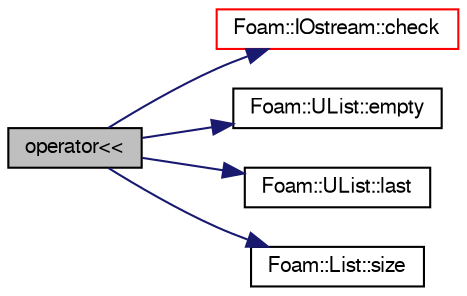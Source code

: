 digraph "operator&lt;&lt;"
{
  bgcolor="transparent";
  edge [fontname="FreeSans",fontsize="10",labelfontname="FreeSans",labelfontsize="10"];
  node [fontname="FreeSans",fontsize="10",shape=record];
  rankdir="LR";
  Node116452 [label="operator\<\<",height=0.2,width=0.4,color="black", fillcolor="grey75", style="filled", fontcolor="black"];
  Node116452 -> Node116453 [color="midnightblue",fontsize="10",style="solid",fontname="FreeSans"];
  Node116453 [label="Foam::IOstream::check",height=0.2,width=0.4,color="red",URL="$a26226.html#a367eb3425fc4e8270e2aa961df8ac8a5",tooltip="Check IOstream status for given operation. "];
  Node116452 -> Node116502 [color="midnightblue",fontsize="10",style="solid",fontname="FreeSans"];
  Node116502 [label="Foam::UList::empty",height=0.2,width=0.4,color="black",URL="$a25698.html#a644718bb2fb240de962dc3c9a1fdf0dc",tooltip="Return true if the UList is empty (ie, size() is zero). "];
  Node116452 -> Node116503 [color="midnightblue",fontsize="10",style="solid",fontname="FreeSans"];
  Node116503 [label="Foam::UList::last",height=0.2,width=0.4,color="black",URL="$a25698.html#aef07c02ea1c27bdb5906043b399e0ff0",tooltip="Return the last element of the list. "];
  Node116452 -> Node116504 [color="midnightblue",fontsize="10",style="solid",fontname="FreeSans"];
  Node116504 [label="Foam::List::size",height=0.2,width=0.4,color="black",URL="$a25694.html#a8a5f6fa29bd4b500caf186f60245b384",tooltip="Override size to be inconsistent with allocated storage. "];
}
